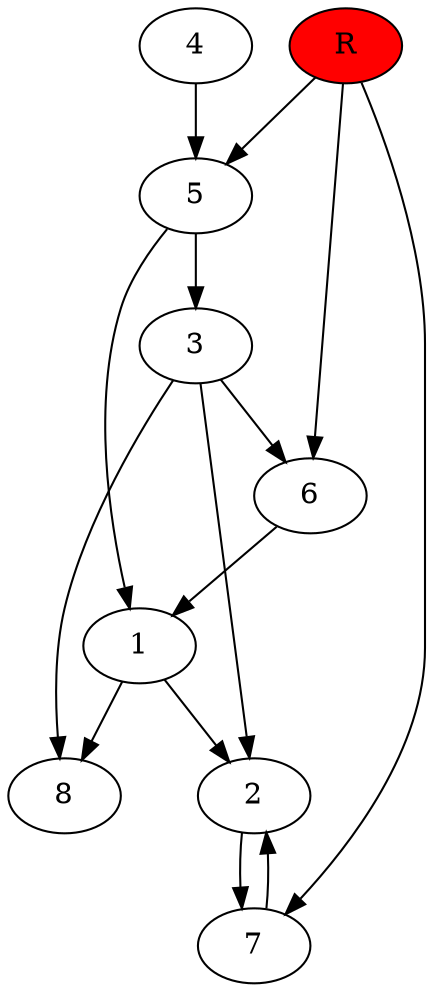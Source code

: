 digraph prb999 {
	1
	2
	3
	4
	5
	6
	7
	8
	R [fillcolor="#ff0000" style=filled]
	1 -> 2
	1 -> 8
	2 -> 7
	3 -> 2
	3 -> 6
	3 -> 8
	4 -> 5
	5 -> 1
	5 -> 3
	6 -> 1
	7 -> 2
	R -> 5
	R -> 6
	R -> 7
}
